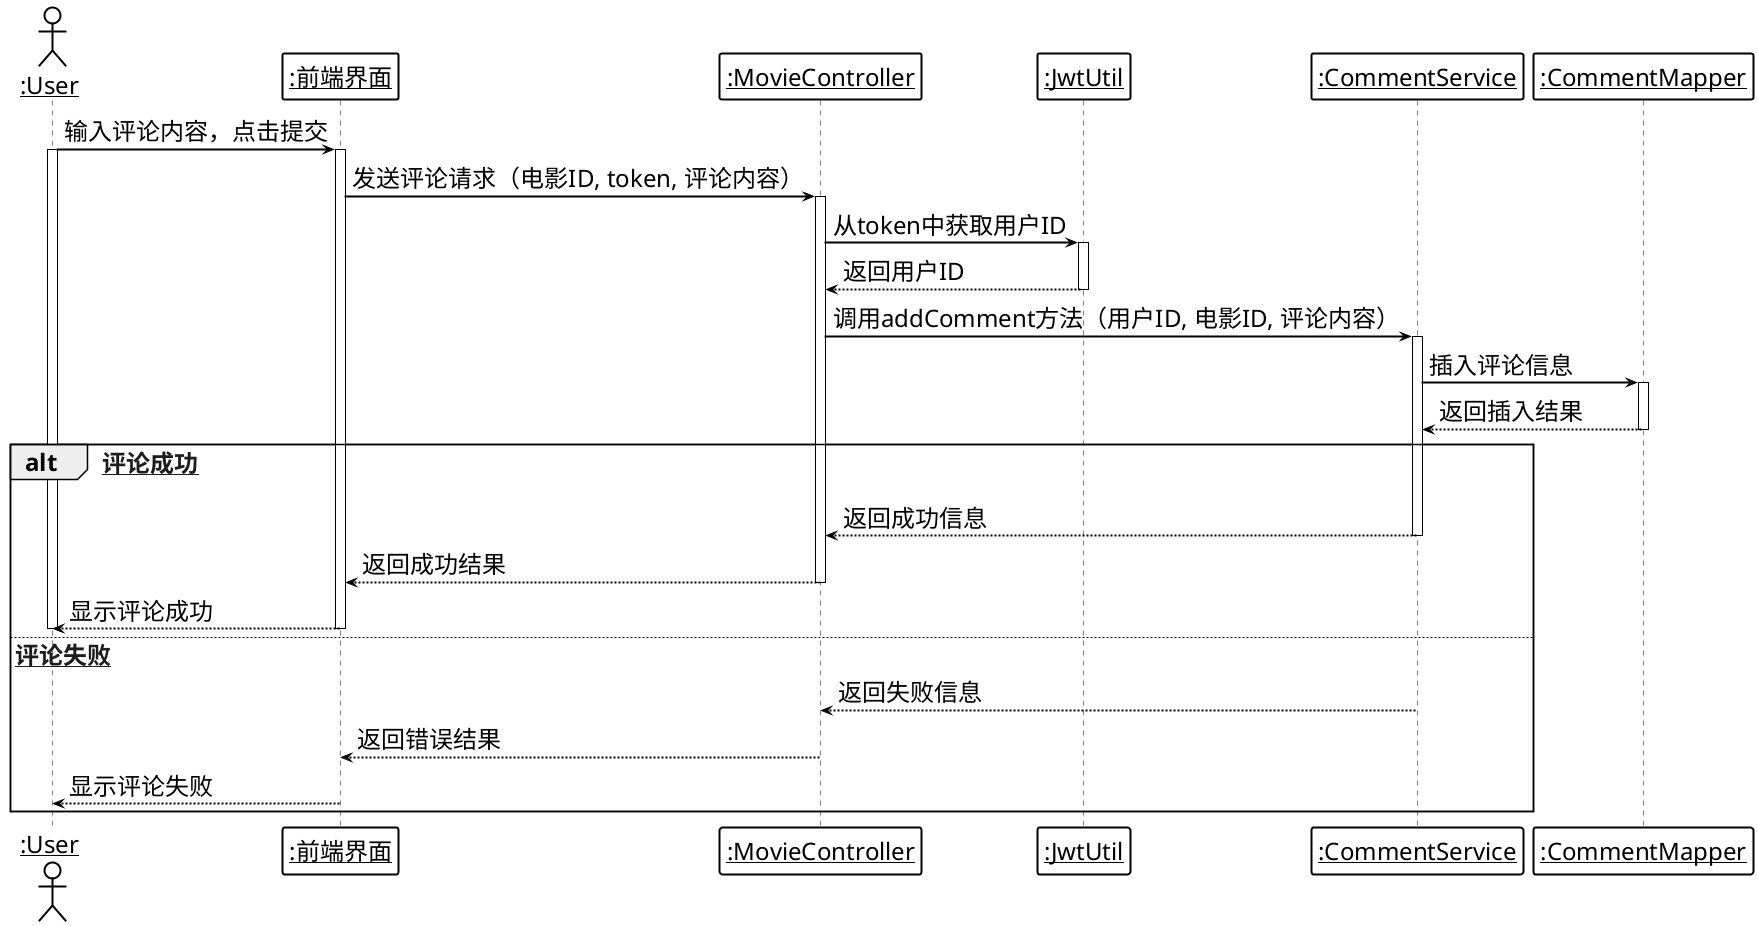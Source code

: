 @startuml
' 字体设置（小四号宋体≈12px，取消粗体）
skinparam defaultFontName "FangSong_GB2312"
skinparam defaultFontSize 24px
skinparam defaultFontStyle plain
skinparam monospacedFontName "Times New Roman"
skinparam monospacedFontSize 24px
skinparam monospacedFontStyle plain

' 强制单色模式，移除所有颜色
skinparam monochrome true

' 移除参与者和对象框的背景颜色
skinparam sequence {
    ParticipantBackgroundColor transparent  # 参与者背景透明
    ActorBackgroundColor transparent        # 角色背景透明
    BoxBackgroundColor transparent          # 框背景透明

    ArrowColor #000000
    LifeLineBorderColor #000000
    ParticipantBorderColor #000000
    ActorBorderColor #000000

    ArrowThickness 2.0
    LifeLineBorderThickness 2.0
    ParticipantBorderThickness 2.0
    ActorBorderThickness 2.0

    LoopBorderColor transparent
    LoopBackgroundColor transparent
    LoopTextColor #000000

    ' 条件分支颜色配置
    AltBorderColor #000000      # alt分支边框颜色
    AltBackgroundColor transparent  # alt分支背景透明
    AltTextColor #000000       # alt分支文本颜色
    OptBorderColor #000000      # opt分支边框颜色
    OptBackgroundColor transparent  # opt分支背景透明
    OptTextColor #000000       # opt分支文本颜色
}



actor "<u>:User</u>" as User
participant "<u>:前端界面</u>" as Frontend
participant "<u>:MovieController</u>" as Controller
participant "<u>:JwtUtil</u>" as Jwt
participant "<u>:CommentService</u>" as CommentSvc
participant "<u>:CommentMapper</u>" as CommentMap

User -> Frontend: 输入评论内容，点击提交
activate User
activate Frontend

Frontend -> Controller: 发送评论请求（电影ID, token, 评论内容）
activate Controller

Controller -> Jwt: 从token中获取用户ID
activate Jwt
Jwt --> Controller: 返回用户ID
deactivate Jwt

Controller -> CommentSvc: 调用addComment方法（用户ID, 电影ID, 评论内容）
activate CommentSvc

CommentSvc -> CommentMap: 插入评论信息
activate CommentMap
CommentMap --> CommentSvc: 返回插入结果
deactivate CommentMap

alt [评论成功]
    CommentSvc --> Controller: 返回成功信息
    deactivate CommentSvc
    Controller --> Frontend: 返回成功结果
    deactivate Controller
    Frontend --> User: 显示评论成功
    deactivate Frontend
    deactivate User
else [评论失败]
    CommentSvc --> Controller: 返回失败信息
    deactivate CommentSvc
    Controller --> Frontend: 返回错误结果
    deactivate Controller
    Frontend --> User: 显示评论失败
    deactivate Frontend
    deactivate User
end
@enduml